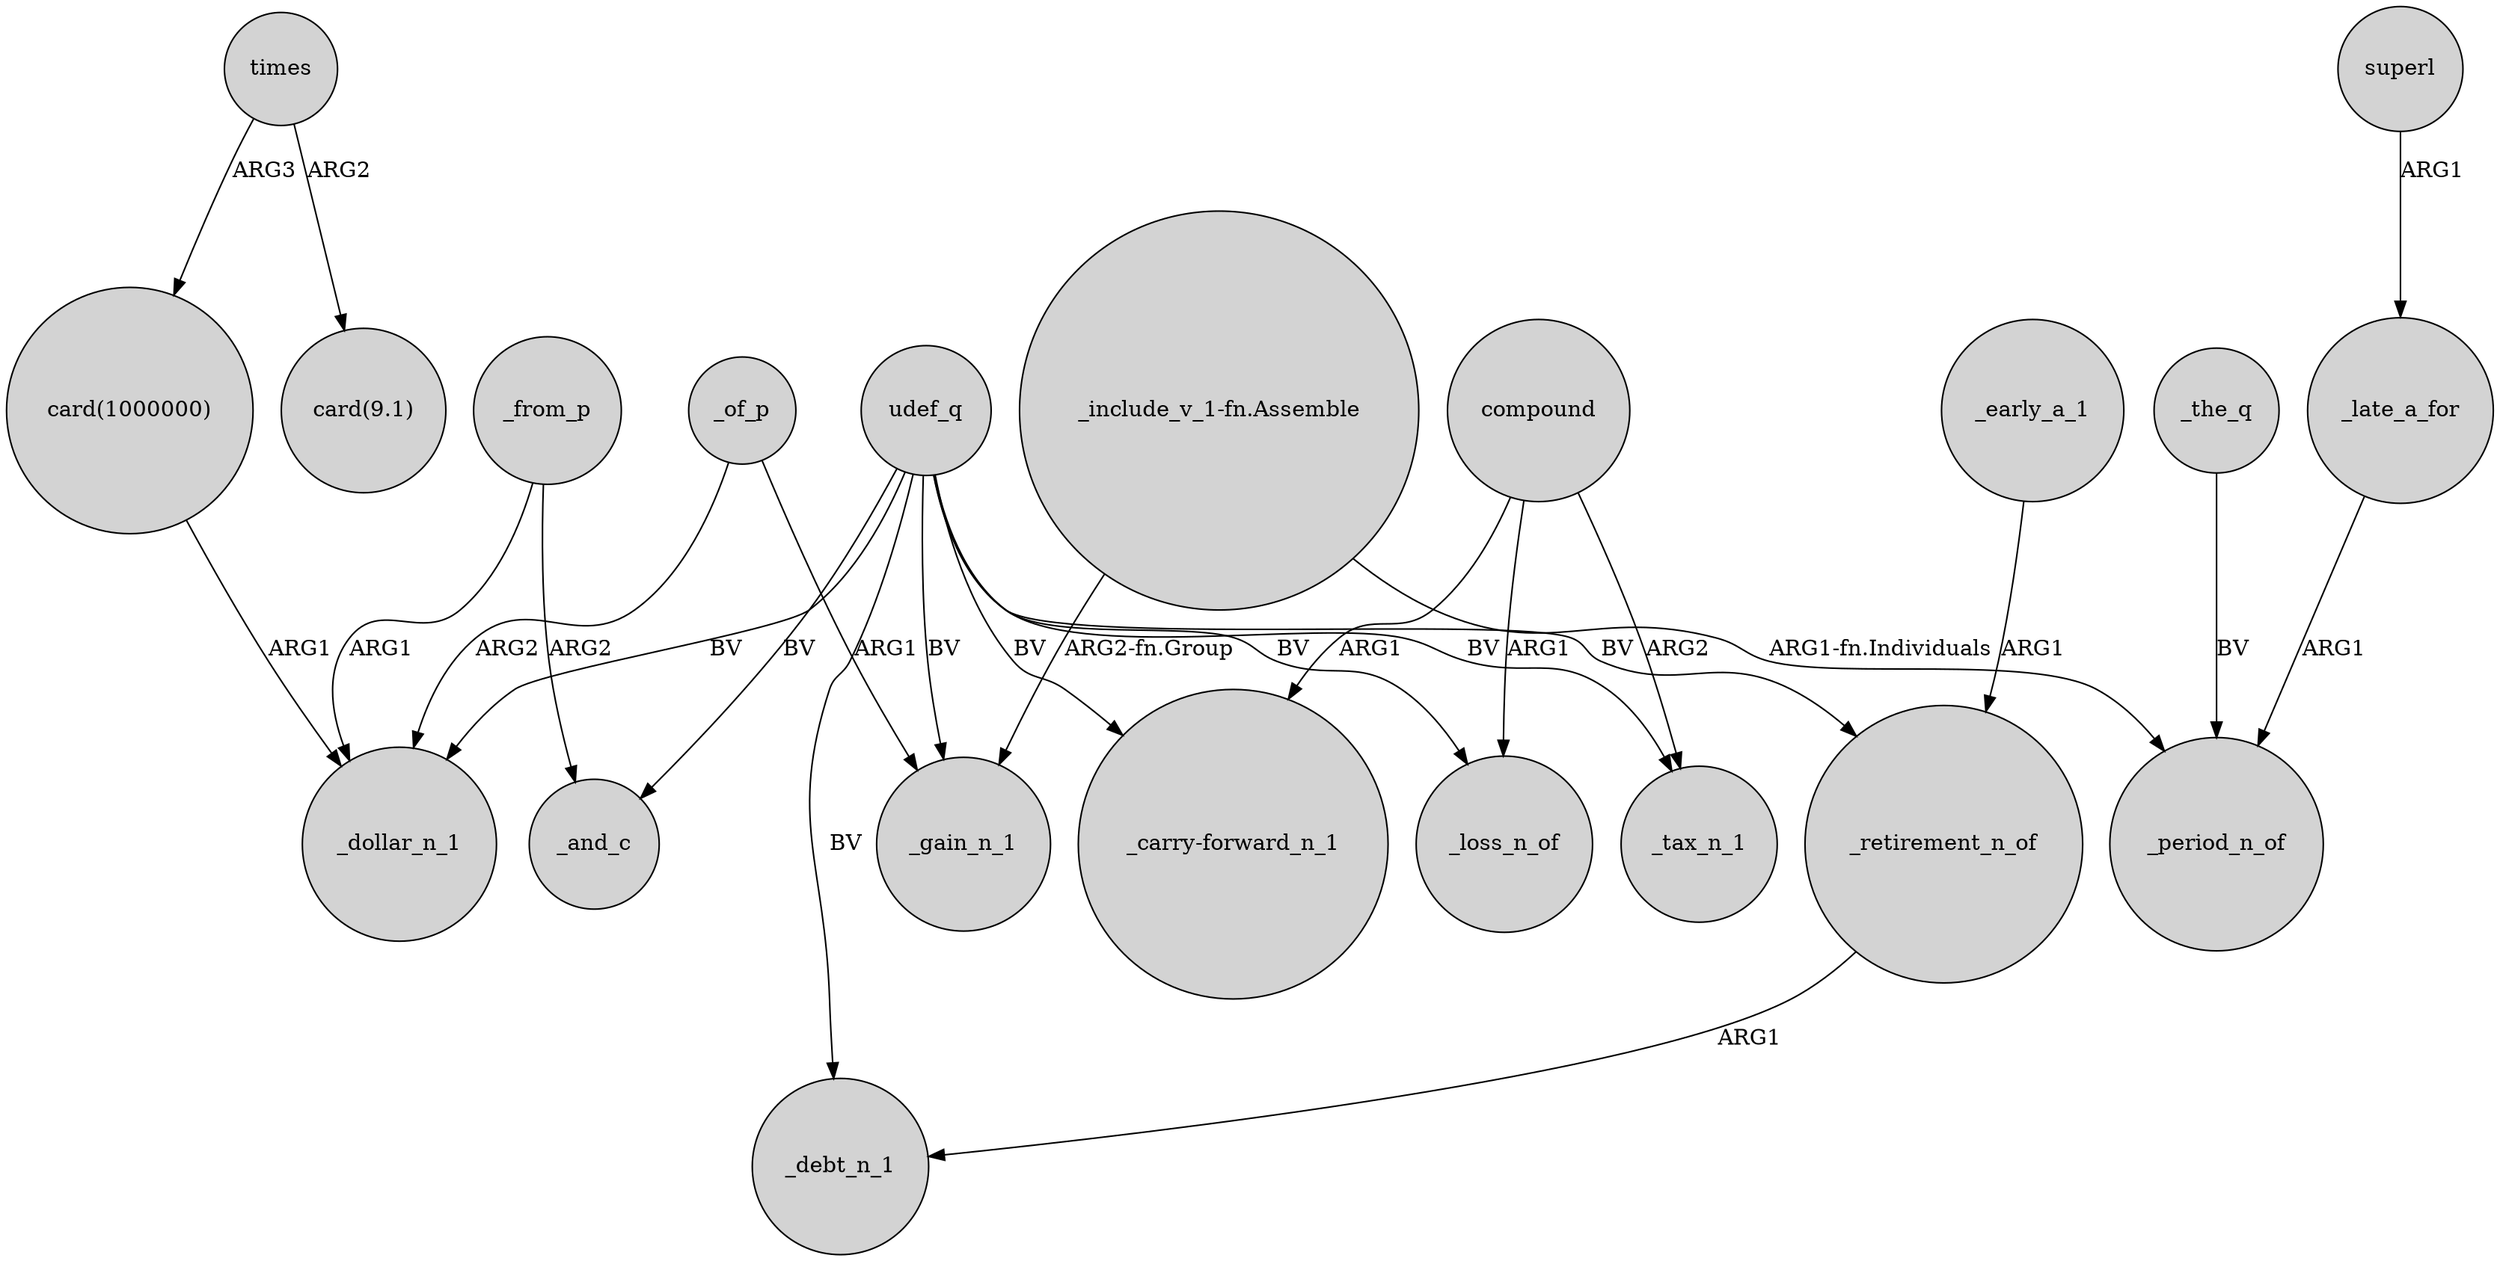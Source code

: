 digraph {
	node [shape=circle style=filled]
	_from_p -> _dollar_n_1 [label=ARG1]
	_from_p -> _and_c [label=ARG2]
	superl -> _late_a_for [label=ARG1]
	udef_q -> _tax_n_1 [label=BV]
	times -> "card(1000000)" [label=ARG3]
	udef_q -> _and_c [label=BV]
	"_include_v_1-fn.Assemble" -> _gain_n_1 [label="ARG2-fn.Group"]
	_of_p -> _gain_n_1 [label=ARG1]
	udef_q -> "_carry-forward_n_1" [label=BV]
	compound -> _loss_n_of [label=ARG1]
	udef_q -> _debt_n_1 [label=BV]
	udef_q -> _loss_n_of [label=BV]
	_late_a_for -> _period_n_of [label=ARG1]
	compound -> _tax_n_1 [label=ARG2]
	udef_q -> _dollar_n_1 [label=BV]
	times -> "card(9.1)" [label=ARG2]
	"card(1000000)" -> _dollar_n_1 [label=ARG1]
	udef_q -> _retirement_n_of [label=BV]
	"_include_v_1-fn.Assemble" -> _period_n_of [label="ARG1-fn.Individuals"]
	_early_a_1 -> _retirement_n_of [label=ARG1]
	_the_q -> _period_n_of [label=BV]
	_of_p -> _dollar_n_1 [label=ARG2]
	_retirement_n_of -> _debt_n_1 [label=ARG1]
	compound -> "_carry-forward_n_1" [label=ARG1]
	udef_q -> _gain_n_1 [label=BV]
}
